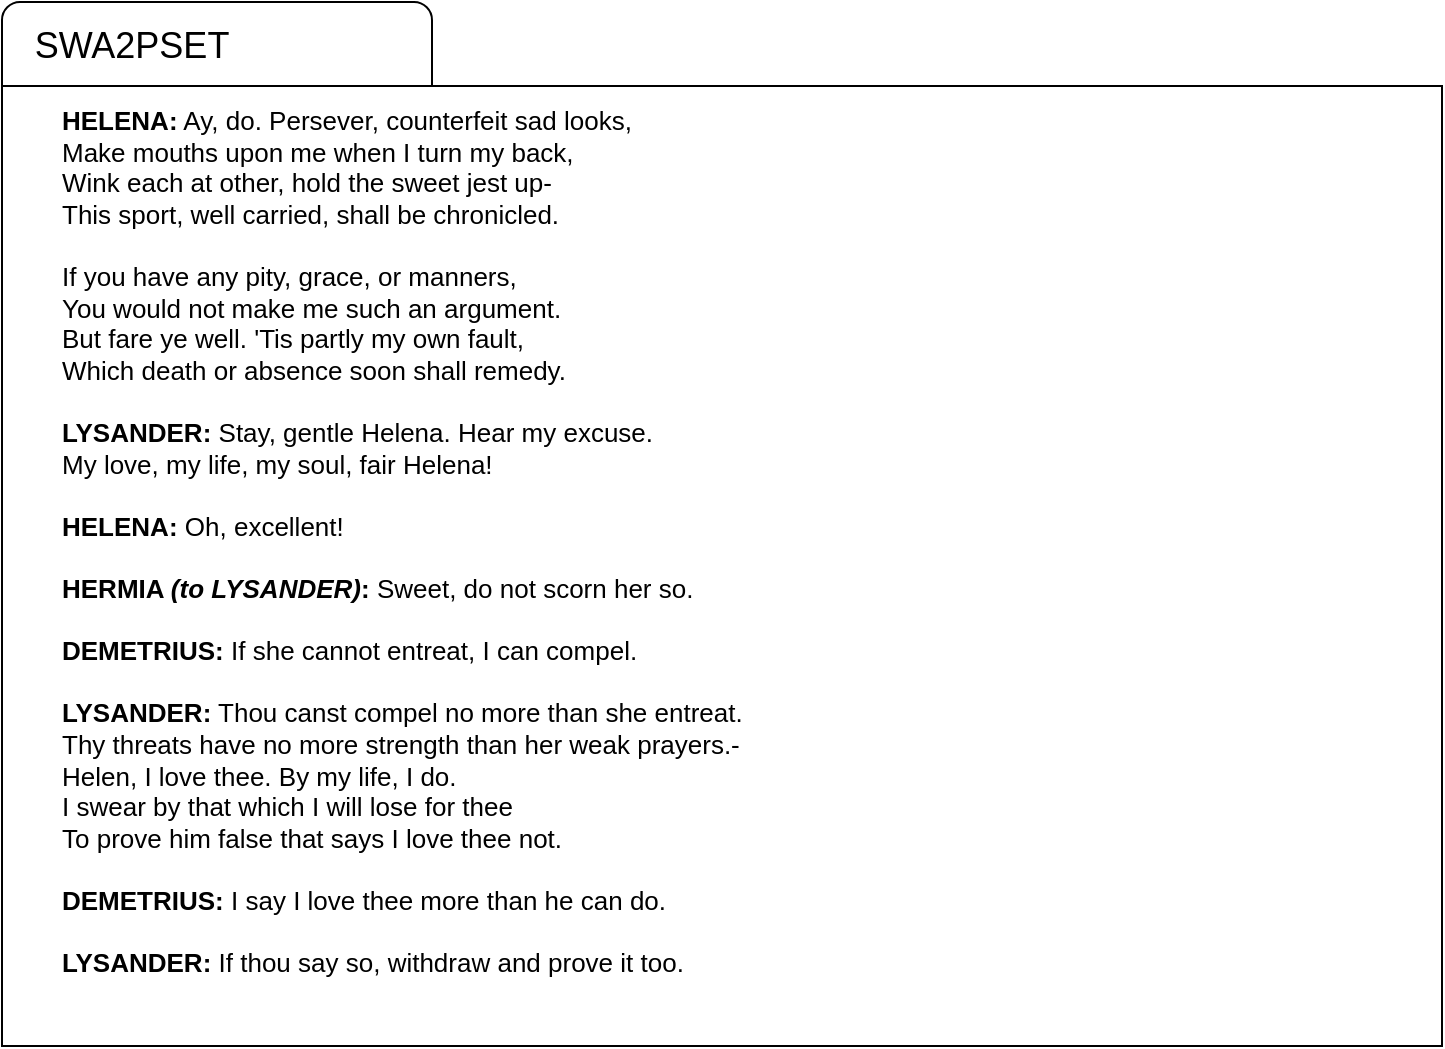 <mxfile version="13.8.1" type="device"><diagram id="3_W6uf-hZIZ9I9enscKk" name="Page-1"><mxGraphModel dx="1019" dy="570" grid="1" gridSize="10" guides="1" tooltips="1" connect="1" arrows="1" fold="1" page="1" pageScale="1" pageWidth="1169" pageHeight="827" math="0" shadow="0"><root><mxCell id="0"/><mxCell id="1" parent="0"/><mxCell id="GEuqo9YD4r4PaMYKMcmD-3" value="" style="group" parent="1" vertex="1" connectable="0"><mxGeometry x="225" y="153" width="720" height="522" as="geometry"/></mxCell><mxCell id="GEuqo9YD4r4PaMYKMcmD-2" value="" style="rounded=1;whiteSpace=wrap;html=1;" parent="GEuqo9YD4r4PaMYKMcmD-3" vertex="1"><mxGeometry width="215" height="60" as="geometry"/></mxCell><mxCell id="GEuqo9YD4r4PaMYKMcmD-1" value="" style="whiteSpace=wrap;html=1;" parent="GEuqo9YD4r4PaMYKMcmD-3" vertex="1"><mxGeometry y="42" width="720" height="480" as="geometry"/></mxCell><mxCell id="GEuqo9YD4r4PaMYKMcmD-5" value="&lt;div style=&quot;font-size: 13px&quot;&gt;&lt;b&gt;HELENA:&lt;/b&gt; Ay, do. Persever, counterfeit sad looks,&lt;/div&gt;&lt;div style=&quot;font-size: 13px&quot;&gt;Make mouths upon me when I turn my back,&lt;/div&gt;&lt;div style=&quot;font-size: 13px&quot;&gt;Wink each at other, hold the sweet jest up-&lt;/div&gt;&lt;div style=&quot;font-size: 13px&quot;&gt;This sport, well carried, shall be chronicled.&lt;/div&gt;&lt;div style=&quot;font-size: 13px&quot;&gt;&lt;br style=&quot;font-size: 13px&quot;&gt;&lt;/div&gt;&lt;div style=&quot;font-size: 13px&quot;&gt;If you have any pity, grace, or manners,&lt;/div&gt;&lt;div style=&quot;font-size: 13px&quot;&gt;You would not make me such an argument.&lt;/div&gt;&lt;div style=&quot;font-size: 13px&quot;&gt;But fare ye well. 'Tis partly my own fault,&lt;/div&gt;&lt;div style=&quot;font-size: 13px&quot;&gt;Which death or absence soon shall remedy.&lt;/div&gt;&lt;div style=&quot;font-size: 13px&quot;&gt;&lt;br style=&quot;font-size: 13px&quot;&gt;&lt;/div&gt;&lt;div style=&quot;font-size: 13px&quot;&gt;&lt;b&gt;LYSANDER:&lt;/b&gt; Stay, gentle Helena. Hear my excuse.&lt;/div&gt;&lt;div style=&quot;font-size: 13px&quot;&gt;My love, my life, my soul, fair Helena!&lt;/div&gt;&lt;div style=&quot;font-size: 13px&quot;&gt;&lt;br style=&quot;font-size: 13px&quot;&gt;&lt;/div&gt;&lt;div style=&quot;font-size: 13px&quot;&gt;&lt;b&gt;HELENA:&lt;/b&gt; Oh, excellent!&lt;/div&gt;&lt;div style=&quot;font-size: 13px&quot;&gt;&lt;br style=&quot;font-size: 13px&quot;&gt;&lt;/div&gt;&lt;div style=&quot;font-size: 13px&quot;&gt;&lt;b&gt;HERMIA &lt;i&gt;(to LYSANDER)&lt;/i&gt;:&lt;/b&gt; Sweet, do not scorn her so.&lt;/div&gt;&lt;div style=&quot;font-size: 13px&quot;&gt;&lt;br style=&quot;font-size: 13px&quot;&gt;&lt;/div&gt;&lt;div style=&quot;font-size: 13px&quot;&gt;&lt;b&gt;DEMETRIUS:&lt;/b&gt; If she cannot entreat, I can compel.&lt;/div&gt;&lt;div style=&quot;font-size: 13px&quot;&gt;&lt;br style=&quot;font-size: 13px&quot;&gt;&lt;/div&gt;&lt;div style=&quot;font-size: 13px&quot;&gt;&lt;b&gt;LYSANDER:&lt;/b&gt; Thou canst compel no more than she entreat.&lt;/div&gt;&lt;div style=&quot;font-size: 13px&quot;&gt;Thy threats have no more strength than her weak prayers.-&lt;/div&gt;&lt;div style=&quot;font-size: 13px&quot;&gt;Helen, I love thee. By my life, I do.&lt;/div&gt;&lt;div style=&quot;font-size: 13px&quot;&gt;I swear by that which I will lose for thee&lt;/div&gt;&lt;div style=&quot;font-size: 13px&quot;&gt;To prove him false that says I love thee not.&lt;/div&gt;&lt;div style=&quot;font-size: 13px&quot;&gt;&lt;br style=&quot;font-size: 13px&quot;&gt;&lt;/div&gt;&lt;div style=&quot;font-size: 13px&quot;&gt;&lt;b&gt;DEMETRIUS:&lt;/b&gt; I say I love thee more than he can do.&lt;/div&gt;&lt;div style=&quot;font-size: 13px&quot;&gt;&lt;br style=&quot;font-size: 13px&quot;&gt;&lt;/div&gt;&lt;div style=&quot;font-size: 13px&quot;&gt;&lt;b&gt;LYSANDER:&lt;/b&gt; If thou say so, withdraw and prove it too.&lt;/div&gt;" style="text;html=1;strokeColor=none;fillColor=none;align=left;verticalAlign=middle;whiteSpace=wrap;rounded=0;fontSize=13;" parent="GEuqo9YD4r4PaMYKMcmD-3" vertex="1"><mxGeometry x="27.5" y="60" width="665" height="420" as="geometry"/></mxCell><mxCell id="GEuqo9YD4r4PaMYKMcmD-7" value="SWA2PSET" style="text;html=1;strokeColor=none;fillColor=none;align=center;verticalAlign=middle;whiteSpace=wrap;rounded=0;fontSize=18;" parent="GEuqo9YD4r4PaMYKMcmD-3" vertex="1"><mxGeometry x="45" y="12" width="40" height="20" as="geometry"/></mxCell></root></mxGraphModel></diagram></mxfile>